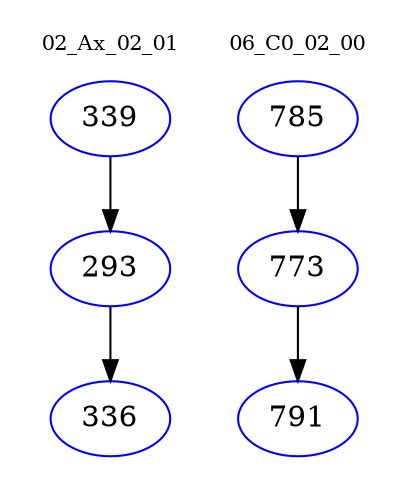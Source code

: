 digraph{
subgraph cluster_0 {
color = white
label = "02_Ax_02_01";
fontsize=10;
T0_339 [label="339", color="blue"]
T0_339 -> T0_293 [color="black"]
T0_293 [label="293", color="blue"]
T0_293 -> T0_336 [color="black"]
T0_336 [label="336", color="blue"]
}
subgraph cluster_1 {
color = white
label = "06_C0_02_00";
fontsize=10;
T1_785 [label="785", color="blue"]
T1_785 -> T1_773 [color="black"]
T1_773 [label="773", color="blue"]
T1_773 -> T1_791 [color="black"]
T1_791 [label="791", color="blue"]
}
}
